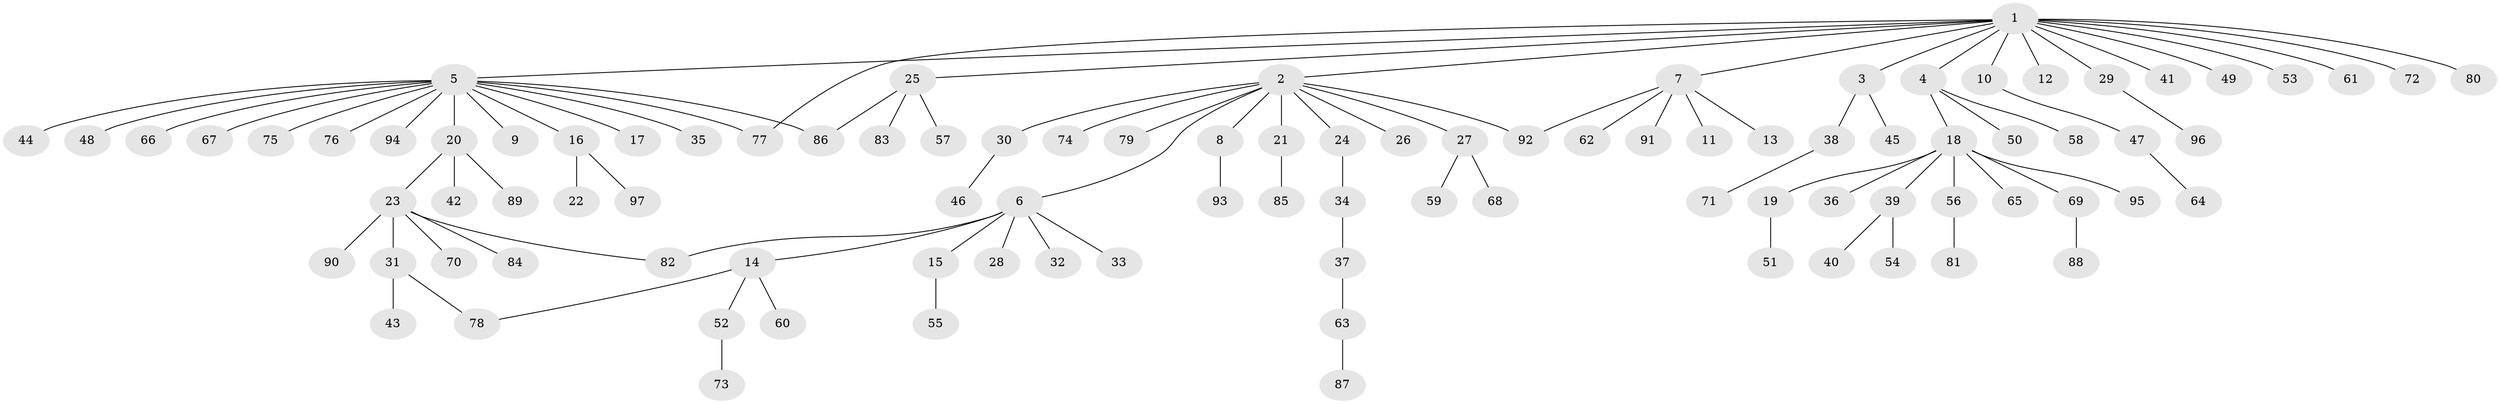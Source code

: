 // Generated by graph-tools (version 1.1) at 2025/48/03/09/25 04:48:46]
// undirected, 97 vertices, 101 edges
graph export_dot {
graph [start="1"]
  node [color=gray90,style=filled];
  1;
  2;
  3;
  4;
  5;
  6;
  7;
  8;
  9;
  10;
  11;
  12;
  13;
  14;
  15;
  16;
  17;
  18;
  19;
  20;
  21;
  22;
  23;
  24;
  25;
  26;
  27;
  28;
  29;
  30;
  31;
  32;
  33;
  34;
  35;
  36;
  37;
  38;
  39;
  40;
  41;
  42;
  43;
  44;
  45;
  46;
  47;
  48;
  49;
  50;
  51;
  52;
  53;
  54;
  55;
  56;
  57;
  58;
  59;
  60;
  61;
  62;
  63;
  64;
  65;
  66;
  67;
  68;
  69;
  70;
  71;
  72;
  73;
  74;
  75;
  76;
  77;
  78;
  79;
  80;
  81;
  82;
  83;
  84;
  85;
  86;
  87;
  88;
  89;
  90;
  91;
  92;
  93;
  94;
  95;
  96;
  97;
  1 -- 2;
  1 -- 3;
  1 -- 4;
  1 -- 5;
  1 -- 7;
  1 -- 10;
  1 -- 12;
  1 -- 25;
  1 -- 29;
  1 -- 41;
  1 -- 49;
  1 -- 53;
  1 -- 61;
  1 -- 72;
  1 -- 77;
  1 -- 80;
  2 -- 6;
  2 -- 8;
  2 -- 21;
  2 -- 24;
  2 -- 26;
  2 -- 27;
  2 -- 30;
  2 -- 74;
  2 -- 79;
  2 -- 92;
  3 -- 38;
  3 -- 45;
  4 -- 18;
  4 -- 50;
  4 -- 58;
  5 -- 9;
  5 -- 16;
  5 -- 17;
  5 -- 20;
  5 -- 35;
  5 -- 44;
  5 -- 48;
  5 -- 66;
  5 -- 67;
  5 -- 75;
  5 -- 76;
  5 -- 77;
  5 -- 86;
  5 -- 94;
  6 -- 14;
  6 -- 15;
  6 -- 28;
  6 -- 32;
  6 -- 33;
  6 -- 82;
  7 -- 11;
  7 -- 13;
  7 -- 62;
  7 -- 91;
  7 -- 92;
  8 -- 93;
  10 -- 47;
  14 -- 52;
  14 -- 60;
  14 -- 78;
  15 -- 55;
  16 -- 22;
  16 -- 97;
  18 -- 19;
  18 -- 36;
  18 -- 39;
  18 -- 56;
  18 -- 65;
  18 -- 69;
  18 -- 95;
  19 -- 51;
  20 -- 23;
  20 -- 42;
  20 -- 89;
  21 -- 85;
  23 -- 31;
  23 -- 70;
  23 -- 82;
  23 -- 84;
  23 -- 90;
  24 -- 34;
  25 -- 57;
  25 -- 83;
  25 -- 86;
  27 -- 59;
  27 -- 68;
  29 -- 96;
  30 -- 46;
  31 -- 43;
  31 -- 78;
  34 -- 37;
  37 -- 63;
  38 -- 71;
  39 -- 40;
  39 -- 54;
  47 -- 64;
  52 -- 73;
  56 -- 81;
  63 -- 87;
  69 -- 88;
}
